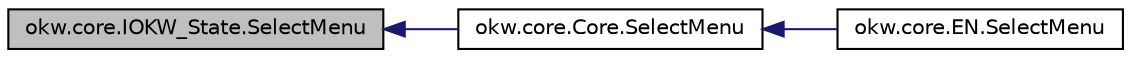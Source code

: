 digraph "okw.core.IOKW_State.SelectMenu"
{
 // INTERACTIVE_SVG=YES
  edge [fontname="Helvetica",fontsize="10",labelfontname="Helvetica",labelfontsize="10"];
  node [fontname="Helvetica",fontsize="10",shape=record];
  rankdir="LR";
  Node98 [label="okw.core.IOKW_State.SelectMenu",height=0.2,width=0.4,color="black", fillcolor="grey75", style="filled", fontcolor="black"];
  Node98 -> Node99 [dir="back",color="midnightblue",fontsize="10",style="solid",fontname="Helvetica"];
  Node99 [label="okw.core.Core.SelectMenu",height=0.2,width=0.4,color="black", fillcolor="white", style="filled",URL="$classokw_1_1core_1_1_core.html#ad456e1c840aa697b44843afd9fefa8e2",tooltip="Wählt den gegebenen Menü-Eintrag aus. "];
  Node99 -> Node100 [dir="back",color="midnightblue",fontsize="10",style="solid",fontname="Helvetica"];
  Node100 [label="okw.core.EN.SelectMenu",height=0.2,width=0.4,color="black", fillcolor="white", style="filled",URL="$classokw_1_1core_1_1_e_n.html#a520790674701ae4cfe410c4d02871b4b",tooltip="Wählt den gegebenen Menü-Eintrag aus. "];
}
